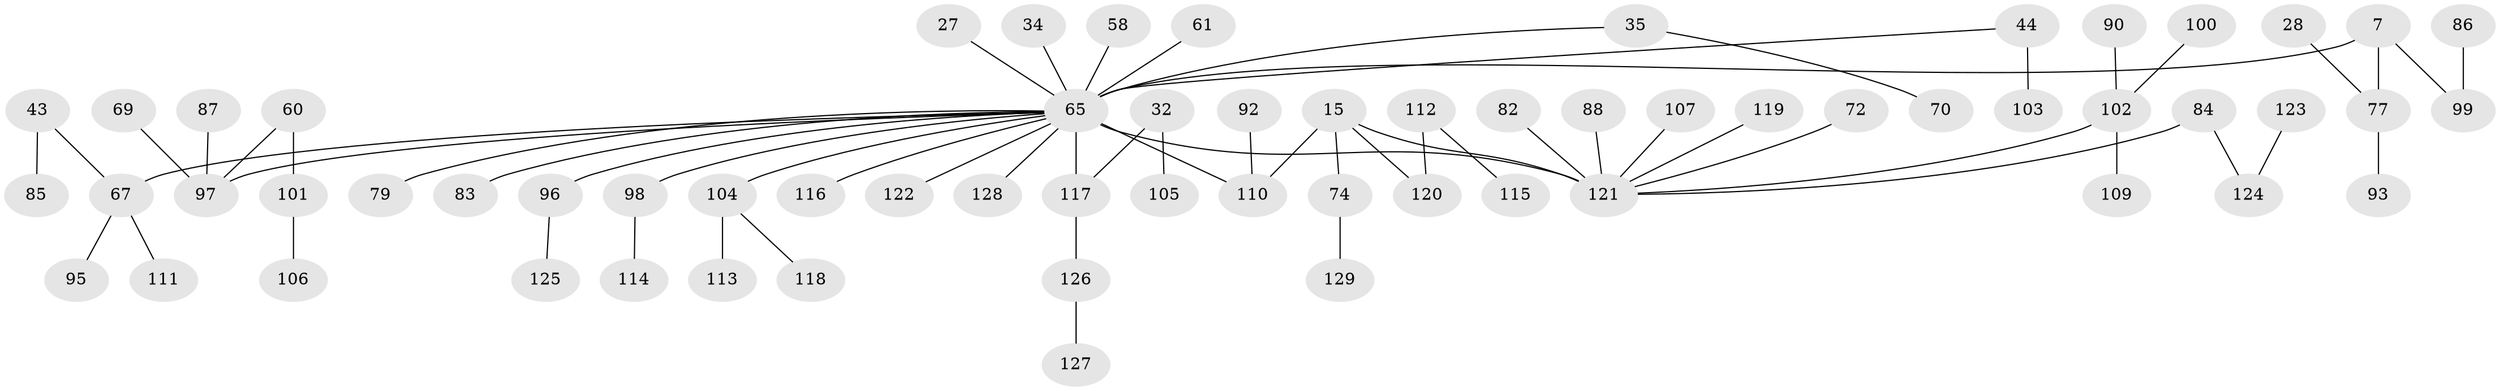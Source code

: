 // original degree distribution, {7: 0.007751937984496124, 4: 0.023255813953488372, 6: 0.015503875968992248, 1: 0.4186046511627907, 5: 0.06201550387596899, 3: 0.1937984496124031, 2: 0.27906976744186046}
// Generated by graph-tools (version 1.1) at 2025/41/03/09/25 04:41:00]
// undirected, 64 vertices, 64 edges
graph export_dot {
graph [start="1"]
  node [color=gray90,style=filled];
  7;
  15;
  27;
  28;
  32;
  34;
  35;
  43;
  44 [super="+25"];
  58;
  60;
  61;
  65 [super="+1+5+4+30"];
  67 [super="+21+42"];
  69;
  70;
  72;
  74 [super="+38"];
  77 [super="+19"];
  79;
  82;
  83;
  84 [super="+20"];
  85;
  86;
  87;
  88;
  90;
  92;
  93;
  95;
  96 [super="+78"];
  97 [super="+50"];
  98;
  99 [super="+73"];
  100;
  101;
  102 [super="+14+49"];
  103;
  104 [super="+55+71+57"];
  105;
  106;
  107;
  109;
  110 [super="+81+91"];
  111;
  112 [super="+64"];
  113;
  114;
  115;
  116;
  117 [super="+22+29+36"];
  118;
  119;
  120 [super="+68"];
  121 [super="+63+94+108"];
  122;
  123;
  124 [super="+75"];
  125;
  126 [super="+89"];
  127;
  128;
  129;
  7 -- 77 [weight=2];
  7 -- 65;
  7 -- 99;
  15 -- 74 [weight=2];
  15 -- 121;
  15 -- 120;
  15 -- 110;
  27 -- 65;
  28 -- 77;
  32 -- 105;
  32 -- 117;
  34 -- 65;
  35 -- 70;
  35 -- 65;
  43 -- 85;
  43 -- 67;
  44 -- 103;
  44 -- 65;
  58 -- 65;
  60 -- 101;
  60 -- 97;
  61 -- 65;
  65 -- 98;
  65 -- 79;
  65 -- 116;
  65 -- 117 [weight=2];
  65 -- 128;
  65 -- 83;
  65 -- 122;
  65 -- 67;
  65 -- 104;
  65 -- 97;
  65 -- 121 [weight=4];
  65 -- 96;
  65 -- 110 [weight=2];
  67 -- 111;
  67 -- 95;
  69 -- 97;
  72 -- 121;
  74 -- 129;
  77 -- 93;
  82 -- 121;
  84 -- 121;
  84 -- 124;
  86 -- 99;
  87 -- 97;
  88 -- 121;
  90 -- 102;
  92 -- 110;
  96 -- 125;
  98 -- 114;
  100 -- 102;
  101 -- 106;
  102 -- 109;
  102 -- 121;
  104 -- 118;
  104 -- 113;
  107 -- 121;
  112 -- 115;
  112 -- 120;
  117 -- 126;
  119 -- 121;
  123 -- 124;
  126 -- 127;
}
